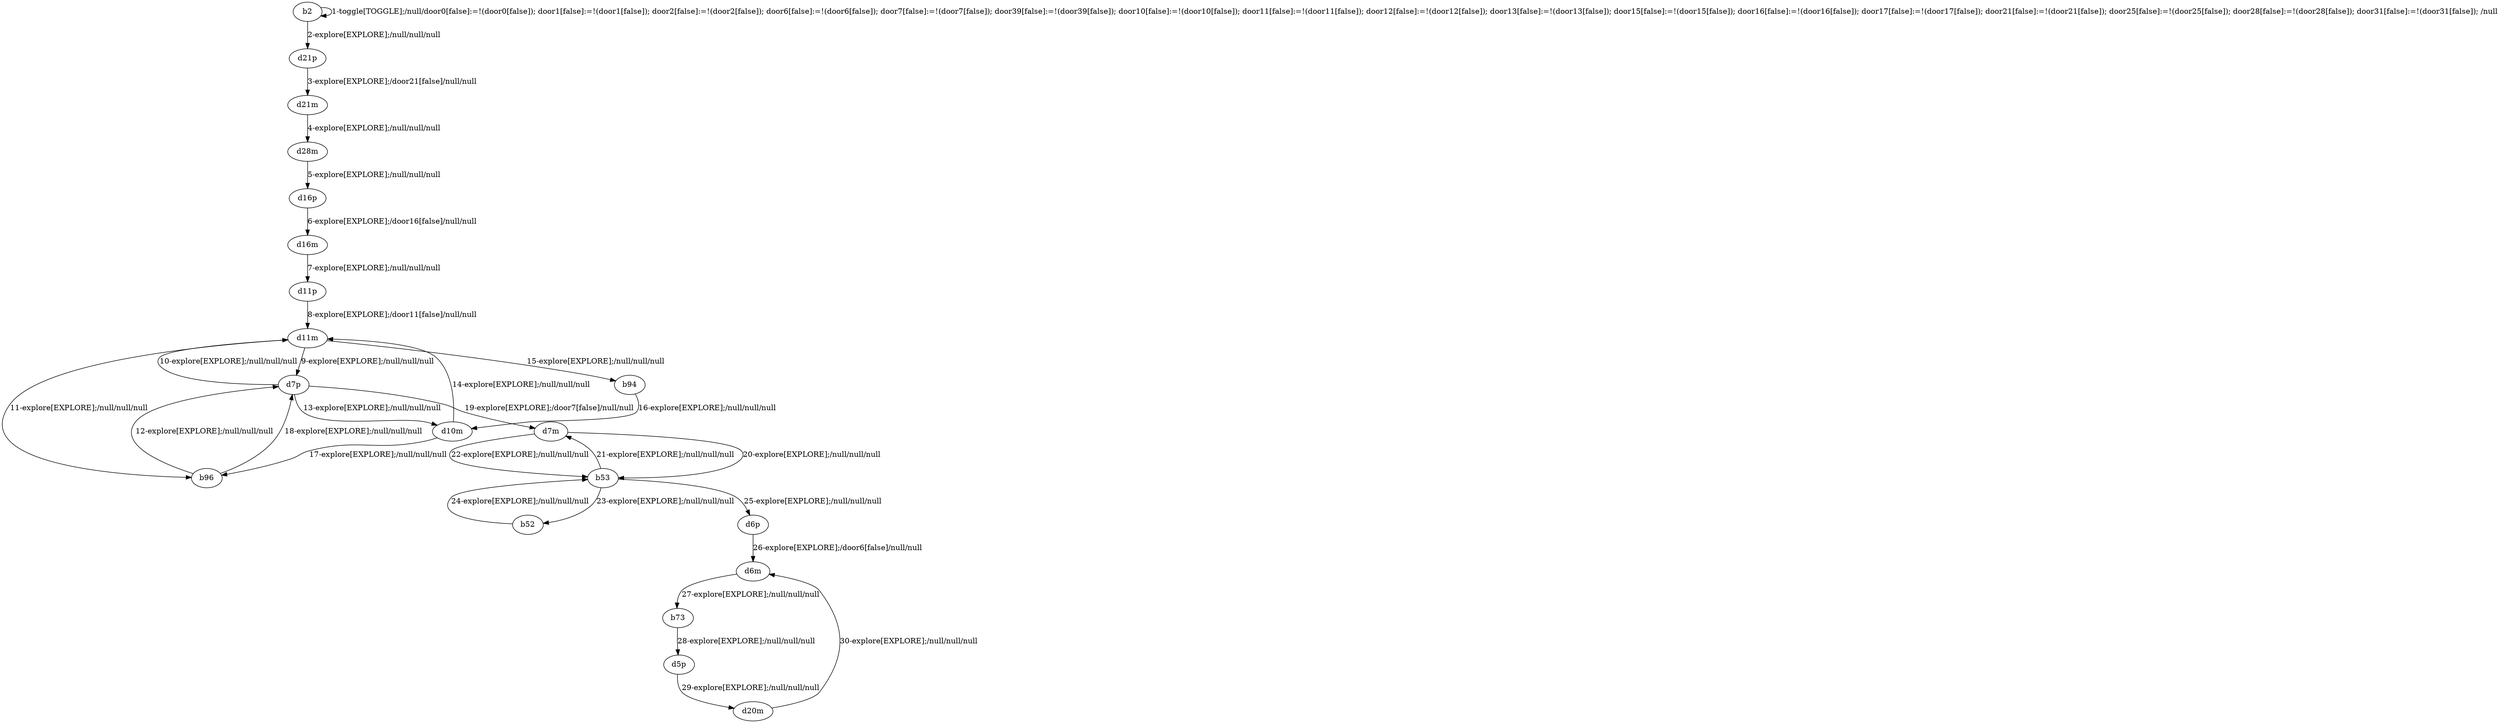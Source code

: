 # Total number of goals covered by this test: 1
# d20m --> d6m

digraph g {
"b2" -> "b2" [label = "1-toggle[TOGGLE];/null/door0[false]:=!(door0[false]); door1[false]:=!(door1[false]); door2[false]:=!(door2[false]); door6[false]:=!(door6[false]); door7[false]:=!(door7[false]); door39[false]:=!(door39[false]); door10[false]:=!(door10[false]); door11[false]:=!(door11[false]); door12[false]:=!(door12[false]); door13[false]:=!(door13[false]); door15[false]:=!(door15[false]); door16[false]:=!(door16[false]); door17[false]:=!(door17[false]); door21[false]:=!(door21[false]); door25[false]:=!(door25[false]); door28[false]:=!(door28[false]); door31[false]:=!(door31[false]); /null"];
"b2" -> "d21p" [label = "2-explore[EXPLORE];/null/null/null"];
"d21p" -> "d21m" [label = "3-explore[EXPLORE];/door21[false]/null/null"];
"d21m" -> "d28m" [label = "4-explore[EXPLORE];/null/null/null"];
"d28m" -> "d16p" [label = "5-explore[EXPLORE];/null/null/null"];
"d16p" -> "d16m" [label = "6-explore[EXPLORE];/door16[false]/null/null"];
"d16m" -> "d11p" [label = "7-explore[EXPLORE];/null/null/null"];
"d11p" -> "d11m" [label = "8-explore[EXPLORE];/door11[false]/null/null"];
"d11m" -> "d7p" [label = "9-explore[EXPLORE];/null/null/null"];
"d7p" -> "d11m" [label = "10-explore[EXPLORE];/null/null/null"];
"d11m" -> "b96" [label = "11-explore[EXPLORE];/null/null/null"];
"b96" -> "d7p" [label = "12-explore[EXPLORE];/null/null/null"];
"d7p" -> "d10m" [label = "13-explore[EXPLORE];/null/null/null"];
"d10m" -> "d11m" [label = "14-explore[EXPLORE];/null/null/null"];
"d11m" -> "b94" [label = "15-explore[EXPLORE];/null/null/null"];
"b94" -> "d10m" [label = "16-explore[EXPLORE];/null/null/null"];
"d10m" -> "b96" [label = "17-explore[EXPLORE];/null/null/null"];
"b96" -> "d7p" [label = "18-explore[EXPLORE];/null/null/null"];
"d7p" -> "d7m" [label = "19-explore[EXPLORE];/door7[false]/null/null"];
"d7m" -> "b53" [label = "20-explore[EXPLORE];/null/null/null"];
"b53" -> "d7m" [label = "21-explore[EXPLORE];/null/null/null"];
"d7m" -> "b53" [label = "22-explore[EXPLORE];/null/null/null"];
"b53" -> "b52" [label = "23-explore[EXPLORE];/null/null/null"];
"b52" -> "b53" [label = "24-explore[EXPLORE];/null/null/null"];
"b53" -> "d6p" [label = "25-explore[EXPLORE];/null/null/null"];
"d6p" -> "d6m" [label = "26-explore[EXPLORE];/door6[false]/null/null"];
"d6m" -> "b73" [label = "27-explore[EXPLORE];/null/null/null"];
"b73" -> "d5p" [label = "28-explore[EXPLORE];/null/null/null"];
"d5p" -> "d20m" [label = "29-explore[EXPLORE];/null/null/null"];
"d20m" -> "d6m" [label = "30-explore[EXPLORE];/null/null/null"];
}